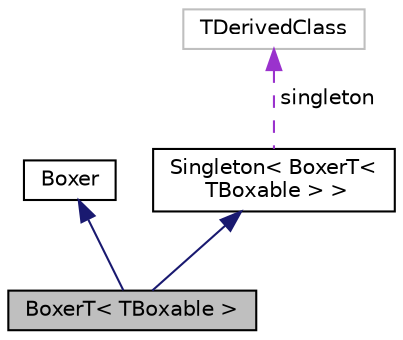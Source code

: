 digraph "BoxerT&lt; TBoxable &gt;"
{
  edge [fontname="Helvetica",fontsize="10",labelfontname="Helvetica",labelfontsize="10"];
  node [fontname="Helvetica",fontsize="10",shape=record];
  Node3 [label="BoxerT\< TBoxable \>",height=0.2,width=0.4,color="black", fillcolor="grey75", style="filled", fontcolor="black"];
  Node4 -> Node3 [dir="back",color="midnightblue",fontsize="10",style="solid",fontname="Helvetica"];
  Node4 [label="Boxer",height=0.2,width=0.4,color="black", fillcolor="white", style="filled",URL="$classaworx_1_1lib_1_1boxing_1_1Boxer.html"];
  Node5 -> Node3 [dir="back",color="midnightblue",fontsize="10",style="solid",fontname="Helvetica"];
  Node5 [label="Singleton\< BoxerT\<\l TBoxable \> \>",height=0.2,width=0.4,color="black", fillcolor="white", style="filled",URL="$classaworx_1_1lib_1_1lang_1_1Singleton.html"];
  Node6 -> Node5 [dir="back",color="darkorchid3",fontsize="10",style="dashed",label=" singleton" ,fontname="Helvetica"];
  Node6 [label="TDerivedClass",height=0.2,width=0.4,color="grey75", fillcolor="white", style="filled"];
}
